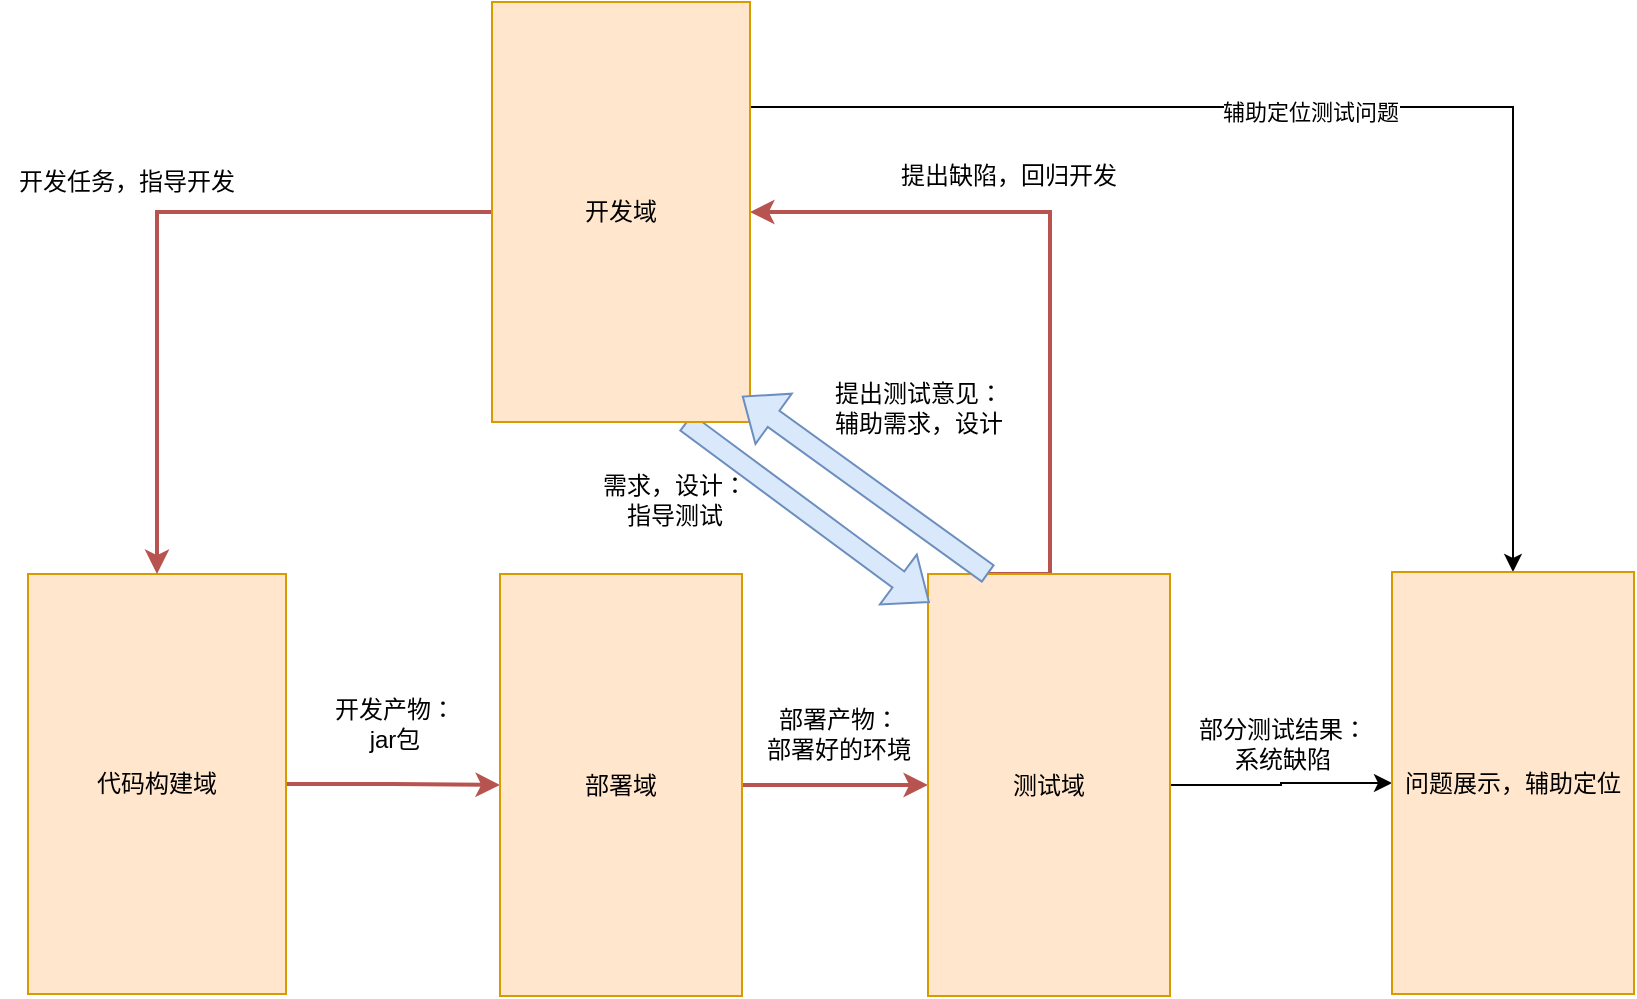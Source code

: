<mxfile version="21.6.5" type="device">
  <diagram name="第 1 页" id="DJ53w_wKZlQRNOZwwcWK">
    <mxGraphModel dx="1235" dy="740" grid="0" gridSize="10" guides="1" tooltips="1" connect="1" arrows="1" fold="1" page="1" pageScale="1" pageWidth="2339" pageHeight="3300" math="0" shadow="0">
      <root>
        <mxCell id="0" />
        <mxCell id="1" parent="0" />
        <mxCell id="ihP-amTON-OhSpJ7fVQ6-3" value="" style="edgeStyle=orthogonalEdgeStyle;rounded=0;orthogonalLoop=1;jettySize=auto;html=1;fillColor=#f8cecc;strokeColor=#b85450;strokeWidth=2;" edge="1" parent="1" source="ihP-amTON-OhSpJ7fVQ6-1" target="ihP-amTON-OhSpJ7fVQ6-2">
          <mxGeometry relative="1" as="geometry" />
        </mxCell>
        <mxCell id="ihP-amTON-OhSpJ7fVQ6-1" value="代码构建域" style="rounded=0;whiteSpace=wrap;html=1;fillColor=#ffe6cc;strokeColor=#d79b00;" vertex="1" parent="1">
          <mxGeometry x="92" y="331" width="129" height="210" as="geometry" />
        </mxCell>
        <mxCell id="ihP-amTON-OhSpJ7fVQ6-6" value="" style="edgeStyle=orthogonalEdgeStyle;rounded=0;orthogonalLoop=1;jettySize=auto;html=1;fillColor=#f8cecc;strokeColor=#b85450;strokeWidth=2;" edge="1" parent="1" source="ihP-amTON-OhSpJ7fVQ6-2" target="ihP-amTON-OhSpJ7fVQ6-5">
          <mxGeometry relative="1" as="geometry" />
        </mxCell>
        <mxCell id="ihP-amTON-OhSpJ7fVQ6-2" value="部署域" style="rounded=0;whiteSpace=wrap;html=1;fillColor=#ffe6cc;strokeColor=#d79b00;" vertex="1" parent="1">
          <mxGeometry x="328" y="331" width="121" height="211" as="geometry" />
        </mxCell>
        <mxCell id="ihP-amTON-OhSpJ7fVQ6-4" value="开发产物：&lt;br&gt;jar包" style="text;html=1;align=center;verticalAlign=middle;resizable=0;points=[];autosize=1;strokeColor=none;fillColor=none;" vertex="1" parent="1">
          <mxGeometry x="236" y="385" width="78" height="41" as="geometry" />
        </mxCell>
        <mxCell id="ihP-amTON-OhSpJ7fVQ6-16" style="edgeStyle=orthogonalEdgeStyle;rounded=0;orthogonalLoop=1;jettySize=auto;html=1;exitX=0.25;exitY=0;exitDx=0;exitDy=0;entryX=1;entryY=0.5;entryDx=0;entryDy=0;fillColor=#f8cecc;strokeColor=#b85450;strokeWidth=2;" edge="1" parent="1" source="ihP-amTON-OhSpJ7fVQ6-5" target="ihP-amTON-OhSpJ7fVQ6-7">
          <mxGeometry relative="1" as="geometry">
            <Array as="points">
              <mxPoint x="603" y="331" />
              <mxPoint x="603" y="150" />
            </Array>
          </mxGeometry>
        </mxCell>
        <mxCell id="ihP-amTON-OhSpJ7fVQ6-20" value="" style="edgeStyle=orthogonalEdgeStyle;rounded=0;orthogonalLoop=1;jettySize=auto;html=1;" edge="1" parent="1" source="ihP-amTON-OhSpJ7fVQ6-5" target="ihP-amTON-OhSpJ7fVQ6-19">
          <mxGeometry relative="1" as="geometry" />
        </mxCell>
        <mxCell id="ihP-amTON-OhSpJ7fVQ6-5" value="测试域" style="rounded=0;whiteSpace=wrap;html=1;fillColor=#ffe6cc;strokeColor=#d79b00;" vertex="1" parent="1">
          <mxGeometry x="542" y="331" width="121" height="211" as="geometry" />
        </mxCell>
        <mxCell id="ihP-amTON-OhSpJ7fVQ6-8" style="edgeStyle=orthogonalEdgeStyle;rounded=0;orthogonalLoop=1;jettySize=auto;html=1;fillColor=#f8cecc;strokeColor=#b85450;strokeWidth=2;" edge="1" parent="1" source="ihP-amTON-OhSpJ7fVQ6-7" target="ihP-amTON-OhSpJ7fVQ6-1">
          <mxGeometry relative="1" as="geometry" />
        </mxCell>
        <mxCell id="ihP-amTON-OhSpJ7fVQ6-22" style="rounded=0;orthogonalLoop=1;jettySize=auto;html=1;entryX=0.007;entryY=0.068;entryDx=0;entryDy=0;entryPerimeter=0;exitX=0.75;exitY=1;exitDx=0;exitDy=0;shape=flexArrow;fillColor=#dae8fc;strokeColor=#6c8ebf;" edge="1" parent="1" source="ihP-amTON-OhSpJ7fVQ6-7" target="ihP-amTON-OhSpJ7fVQ6-5">
          <mxGeometry relative="1" as="geometry" />
        </mxCell>
        <mxCell id="ihP-amTON-OhSpJ7fVQ6-25" style="edgeStyle=orthogonalEdgeStyle;rounded=0;orthogonalLoop=1;jettySize=auto;html=1;exitX=1;exitY=0.25;exitDx=0;exitDy=0;" edge="1" parent="1" source="ihP-amTON-OhSpJ7fVQ6-7" target="ihP-amTON-OhSpJ7fVQ6-19">
          <mxGeometry relative="1" as="geometry" />
        </mxCell>
        <mxCell id="ihP-amTON-OhSpJ7fVQ6-26" value="辅助定位测试问题" style="edgeLabel;html=1;align=center;verticalAlign=middle;resizable=0;points=[];" vertex="1" connectable="0" parent="ihP-amTON-OhSpJ7fVQ6-25">
          <mxGeometry x="-0.09" y="-2" relative="1" as="geometry">
            <mxPoint as="offset" />
          </mxGeometry>
        </mxCell>
        <mxCell id="ihP-amTON-OhSpJ7fVQ6-7" value="开发域" style="rounded=0;whiteSpace=wrap;html=1;fillColor=#ffe6cc;strokeColor=#d79b00;" vertex="1" parent="1">
          <mxGeometry x="324" y="45" width="129" height="210" as="geometry" />
        </mxCell>
        <mxCell id="ihP-amTON-OhSpJ7fVQ6-9" value="开发任务，指导开发" style="text;html=1;align=center;verticalAlign=middle;resizable=0;points=[];autosize=1;strokeColor=none;fillColor=none;" vertex="1" parent="1">
          <mxGeometry x="78" y="122" width="126" height="26" as="geometry" />
        </mxCell>
        <mxCell id="ihP-amTON-OhSpJ7fVQ6-11" value="需求，设计：&lt;br&gt;指导测试" style="text;html=1;align=center;verticalAlign=middle;resizable=0;points=[];autosize=1;strokeColor=none;fillColor=none;" vertex="1" parent="1">
          <mxGeometry x="370" y="273" width="90" height="41" as="geometry" />
        </mxCell>
        <mxCell id="ihP-amTON-OhSpJ7fVQ6-13" value="提出测试意见：&lt;br&gt;辅助需求，设计" style="text;html=1;align=center;verticalAlign=middle;resizable=0;points=[];autosize=1;strokeColor=none;fillColor=none;" vertex="1" parent="1">
          <mxGeometry x="486" y="227" width="102" height="41" as="geometry" />
        </mxCell>
        <mxCell id="ihP-amTON-OhSpJ7fVQ6-18" value="提出缺陷，回归开发" style="text;html=1;align=center;verticalAlign=middle;resizable=0;points=[];autosize=1;strokeColor=none;fillColor=none;" vertex="1" parent="1">
          <mxGeometry x="519" y="119" width="126" height="26" as="geometry" />
        </mxCell>
        <mxCell id="ihP-amTON-OhSpJ7fVQ6-19" value="问题展示，辅助定位" style="rounded=0;whiteSpace=wrap;html=1;fillColor=#ffe6cc;strokeColor=#d79b00;" vertex="1" parent="1">
          <mxGeometry x="774" y="330" width="121" height="211" as="geometry" />
        </mxCell>
        <mxCell id="ihP-amTON-OhSpJ7fVQ6-21" value="部署产物：&lt;br&gt;部署好的环境" style="text;html=1;align=center;verticalAlign=middle;resizable=0;points=[];autosize=1;strokeColor=none;fillColor=none;" vertex="1" parent="1">
          <mxGeometry x="452" y="390" width="90" height="41" as="geometry" />
        </mxCell>
        <mxCell id="ihP-amTON-OhSpJ7fVQ6-23" style="rounded=0;orthogonalLoop=1;jettySize=auto;html=1;shape=flexArrow;exitX=0.25;exitY=0;exitDx=0;exitDy=0;fillColor=#dae8fc;strokeColor=#6c8ebf;" edge="1" parent="1" source="ihP-amTON-OhSpJ7fVQ6-5">
          <mxGeometry relative="1" as="geometry">
            <mxPoint x="587" y="330" as="sourcePoint" />
            <mxPoint x="449" y="242" as="targetPoint" />
          </mxGeometry>
        </mxCell>
        <mxCell id="ihP-amTON-OhSpJ7fVQ6-24" value="部分测试结果：&lt;br&gt;系统缺陷" style="text;html=1;align=center;verticalAlign=middle;resizable=0;points=[];autosize=1;strokeColor=none;fillColor=none;" vertex="1" parent="1">
          <mxGeometry x="668" y="395.5" width="102" height="41" as="geometry" />
        </mxCell>
      </root>
    </mxGraphModel>
  </diagram>
</mxfile>
